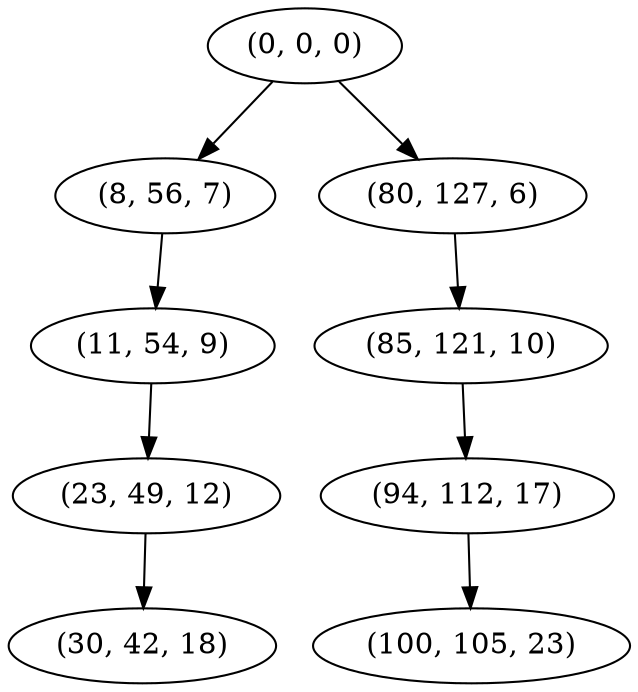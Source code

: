 digraph tree {
    "(0, 0, 0)";
    "(8, 56, 7)";
    "(11, 54, 9)";
    "(23, 49, 12)";
    "(30, 42, 18)";
    "(80, 127, 6)";
    "(85, 121, 10)";
    "(94, 112, 17)";
    "(100, 105, 23)";
    "(0, 0, 0)" -> "(8, 56, 7)";
    "(0, 0, 0)" -> "(80, 127, 6)";
    "(8, 56, 7)" -> "(11, 54, 9)";
    "(11, 54, 9)" -> "(23, 49, 12)";
    "(23, 49, 12)" -> "(30, 42, 18)";
    "(80, 127, 6)" -> "(85, 121, 10)";
    "(85, 121, 10)" -> "(94, 112, 17)";
    "(94, 112, 17)" -> "(100, 105, 23)";
}
